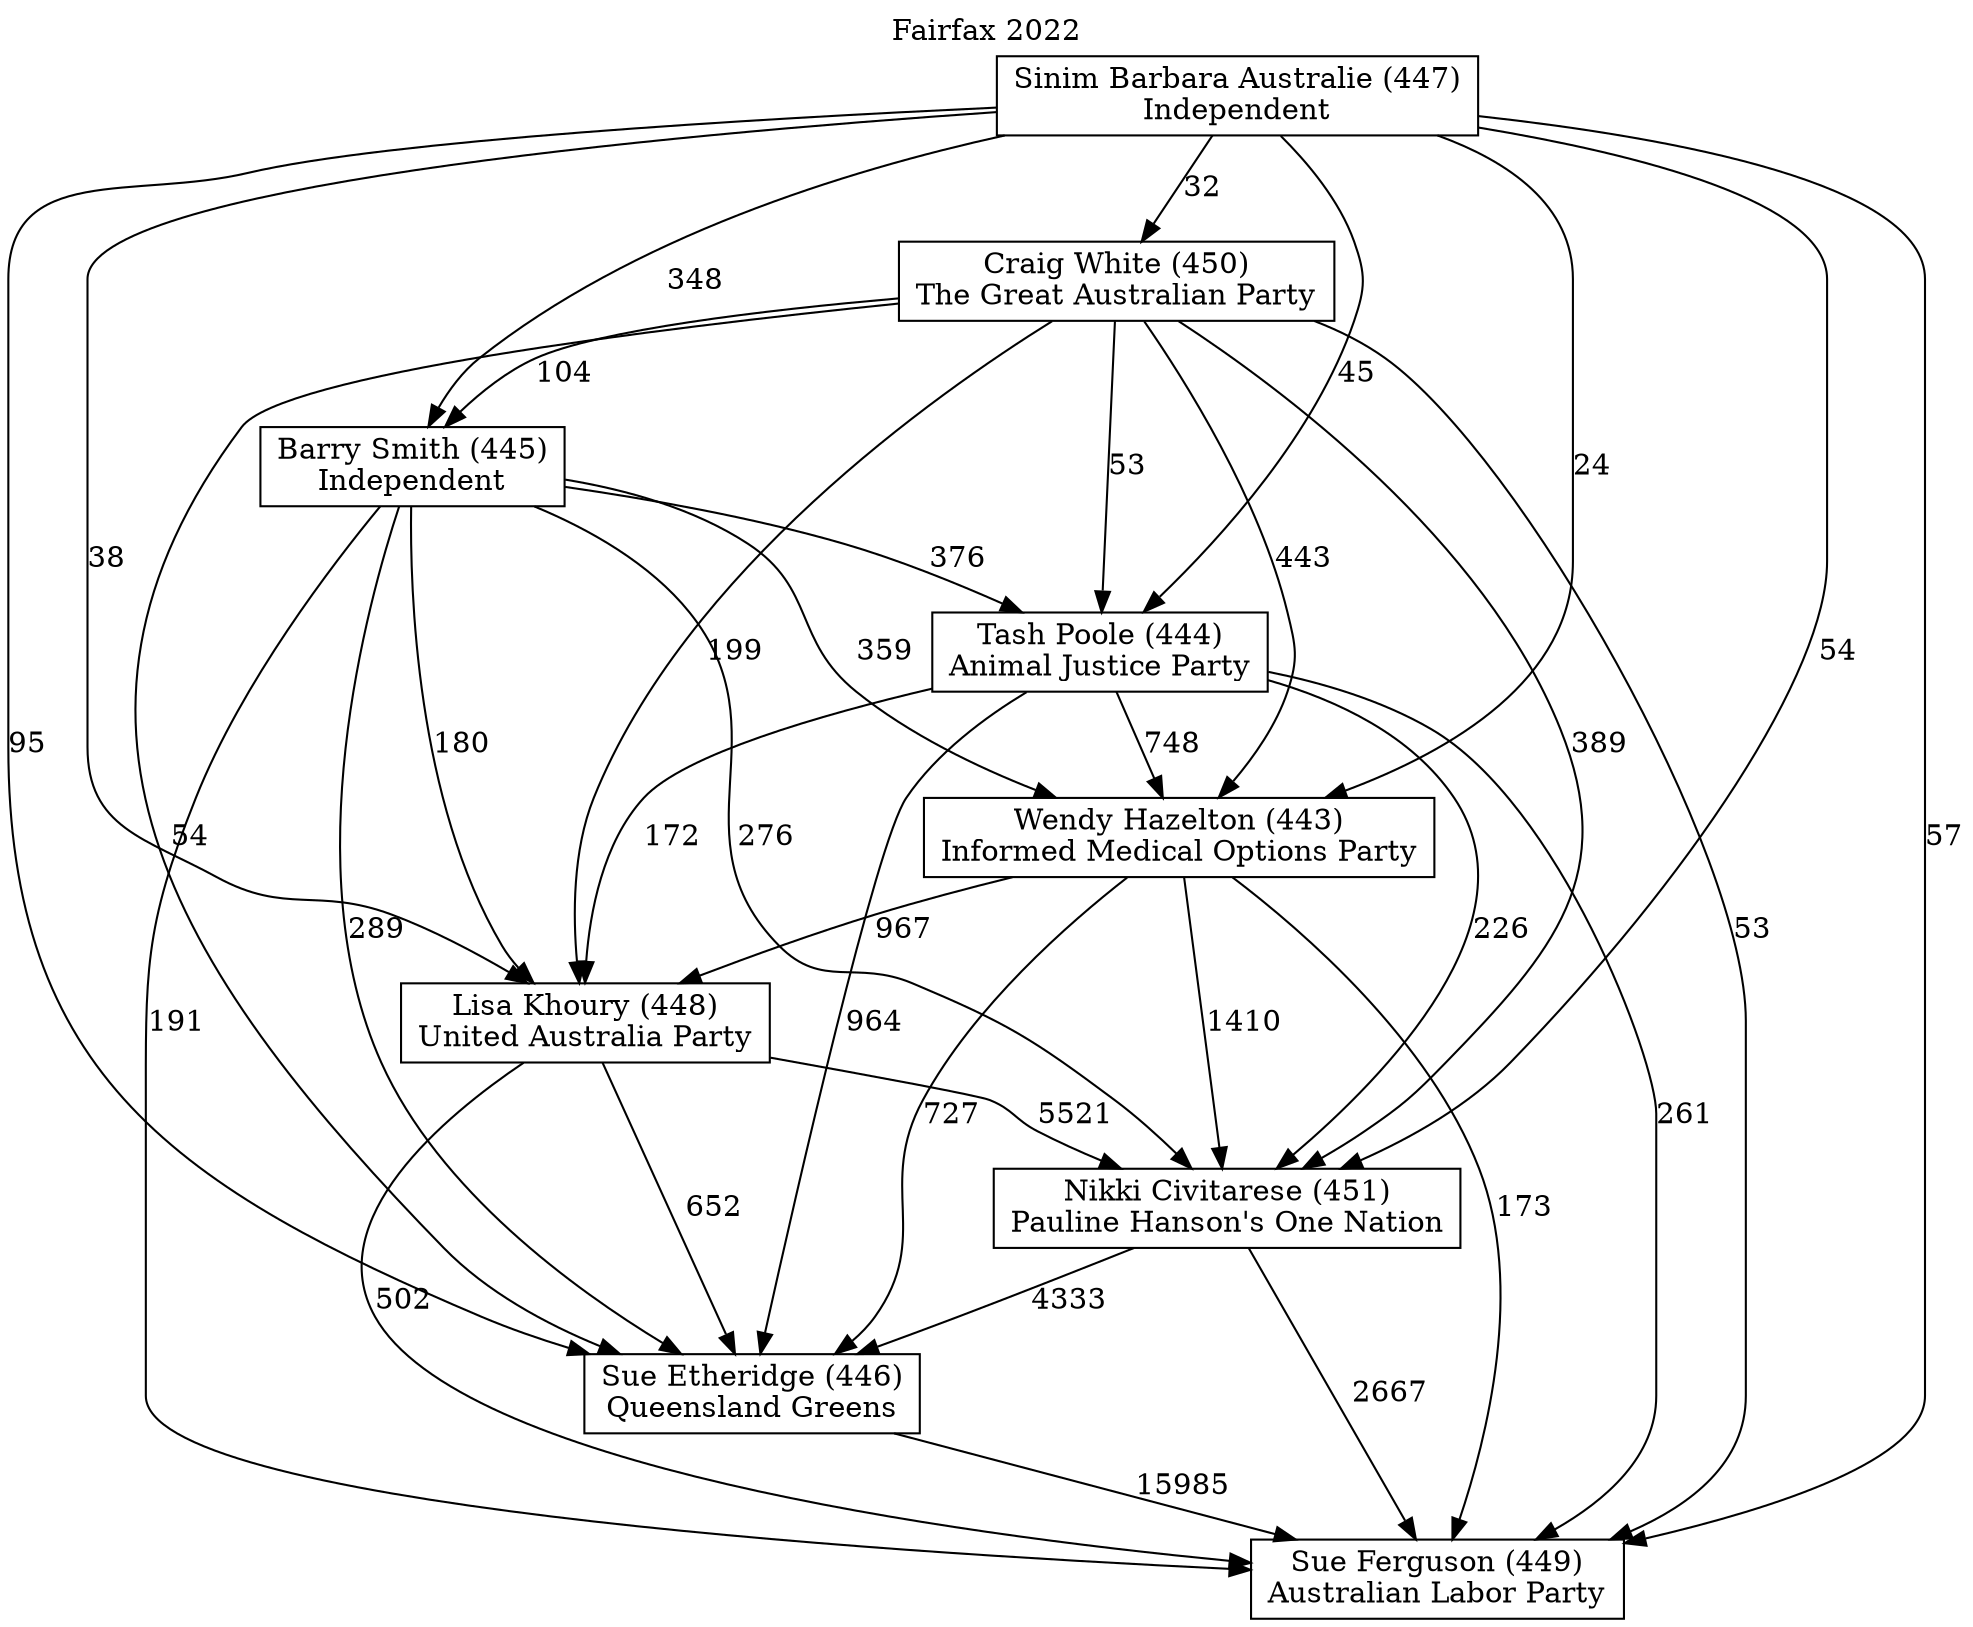 // House preference flow
digraph "Sue Ferguson (449)_Fairfax_2022" {
	graph [label="Fairfax 2022" labelloc=t mclimit=10]
	node [shape=box]
	"Barry Smith (445)" [label="Barry Smith (445)
Independent"]
	"Craig White (450)" [label="Craig White (450)
The Great Australian Party"]
	"Lisa Khoury (448)" [label="Lisa Khoury (448)
United Australia Party"]
	"Nikki Civitarese (451)" [label="Nikki Civitarese (451)
Pauline Hanson's One Nation"]
	"Sinim Barbara Australie (447)" [label="Sinim Barbara Australie (447)
Independent"]
	"Sue Etheridge (446)" [label="Sue Etheridge (446)
Queensland Greens"]
	"Sue Ferguson (449)" [label="Sue Ferguson (449)
Australian Labor Party"]
	"Tash Poole (444)" [label="Tash Poole (444)
Animal Justice Party"]
	"Wendy Hazelton (443)" [label="Wendy Hazelton (443)
Informed Medical Options Party"]
	"Barry Smith (445)" -> "Lisa Khoury (448)" [label=180]
	"Barry Smith (445)" -> "Nikki Civitarese (451)" [label=276]
	"Barry Smith (445)" -> "Sue Etheridge (446)" [label=289]
	"Barry Smith (445)" -> "Sue Ferguson (449)" [label=191]
	"Barry Smith (445)" -> "Tash Poole (444)" [label=376]
	"Barry Smith (445)" -> "Wendy Hazelton (443)" [label=359]
	"Craig White (450)" -> "Barry Smith (445)" [label=104]
	"Craig White (450)" -> "Lisa Khoury (448)" [label=199]
	"Craig White (450)" -> "Nikki Civitarese (451)" [label=389]
	"Craig White (450)" -> "Sue Etheridge (446)" [label=54]
	"Craig White (450)" -> "Sue Ferguson (449)" [label=53]
	"Craig White (450)" -> "Tash Poole (444)" [label=53]
	"Craig White (450)" -> "Wendy Hazelton (443)" [label=443]
	"Lisa Khoury (448)" -> "Nikki Civitarese (451)" [label=5521]
	"Lisa Khoury (448)" -> "Sue Etheridge (446)" [label=652]
	"Lisa Khoury (448)" -> "Sue Ferguson (449)" [label=502]
	"Nikki Civitarese (451)" -> "Sue Etheridge (446)" [label=4333]
	"Nikki Civitarese (451)" -> "Sue Ferguson (449)" [label=2667]
	"Sinim Barbara Australie (447)" -> "Barry Smith (445)" [label=348]
	"Sinim Barbara Australie (447)" -> "Craig White (450)" [label=32]
	"Sinim Barbara Australie (447)" -> "Lisa Khoury (448)" [label=38]
	"Sinim Barbara Australie (447)" -> "Nikki Civitarese (451)" [label=54]
	"Sinim Barbara Australie (447)" -> "Sue Etheridge (446)" [label=95]
	"Sinim Barbara Australie (447)" -> "Sue Ferguson (449)" [label=57]
	"Sinim Barbara Australie (447)" -> "Tash Poole (444)" [label=45]
	"Sinim Barbara Australie (447)" -> "Wendy Hazelton (443)" [label=24]
	"Sue Etheridge (446)" -> "Sue Ferguson (449)" [label=15985]
	"Tash Poole (444)" -> "Lisa Khoury (448)" [label=172]
	"Tash Poole (444)" -> "Nikki Civitarese (451)" [label=226]
	"Tash Poole (444)" -> "Sue Etheridge (446)" [label=964]
	"Tash Poole (444)" -> "Sue Ferguson (449)" [label=261]
	"Tash Poole (444)" -> "Wendy Hazelton (443)" [label=748]
	"Wendy Hazelton (443)" -> "Lisa Khoury (448)" [label=967]
	"Wendy Hazelton (443)" -> "Nikki Civitarese (451)" [label=1410]
	"Wendy Hazelton (443)" -> "Sue Etheridge (446)" [label=727]
	"Wendy Hazelton (443)" -> "Sue Ferguson (449)" [label=173]
}
